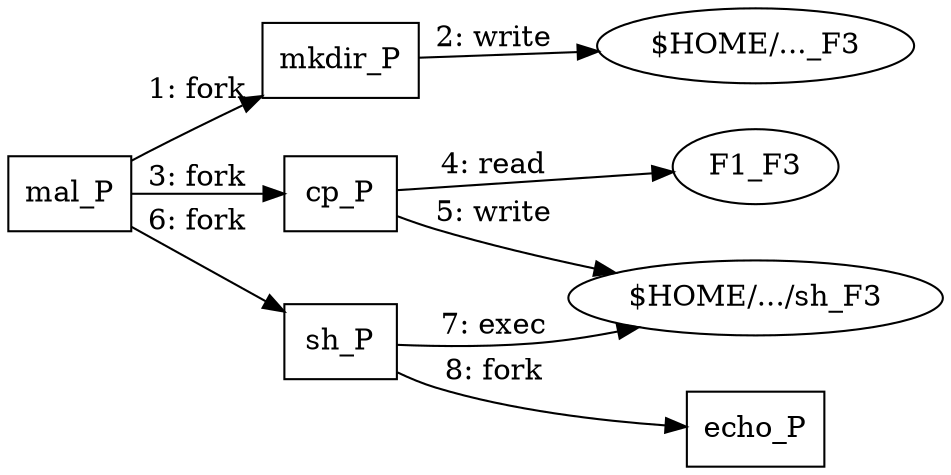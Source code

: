 digraph "T1036.005" {
rankdir="LR"
size="9"
fixedsize="false"
splines="true"
nodesep=0.3
ranksep=0
fontsize=10
overlap="scalexy"
engine= "neato"
	"mal_P" [node_type=Process shape=box]
	"mkdir_P" [node_type=Process shape=box]
	"cp_P" [node_type=Process shape=box]
	"sh_P" [node_type=Process shape=box]
	"echo_P" [node_type=Process shape=box]
	"$HOME/..._F3" [node_type=File shape=ellipse]
	"F1_F3" [node_type=File shape=ellipse]
	"$HOME/.../sh_F3" [node_type=File shape=ellipse]
	"mal_P" -> "mkdir_P" [label="1: fork"]
	"mkdir_P" -> "$HOME/..._F3" [label="2: write"]
	"mal_P" -> "cp_P" [label="3: fork"]
	"cp_P" -> "F1_F3" [label="4: read"]
	"cp_P" -> "$HOME/.../sh_F3" [label="5: write"]
	"mal_P" -> "sh_P" [label="6: fork"]
	"sh_P" -> "$HOME/.../sh_F3" [label="7: exec"]
	"sh_P" -> "echo_P" [label="8: fork"]
}

